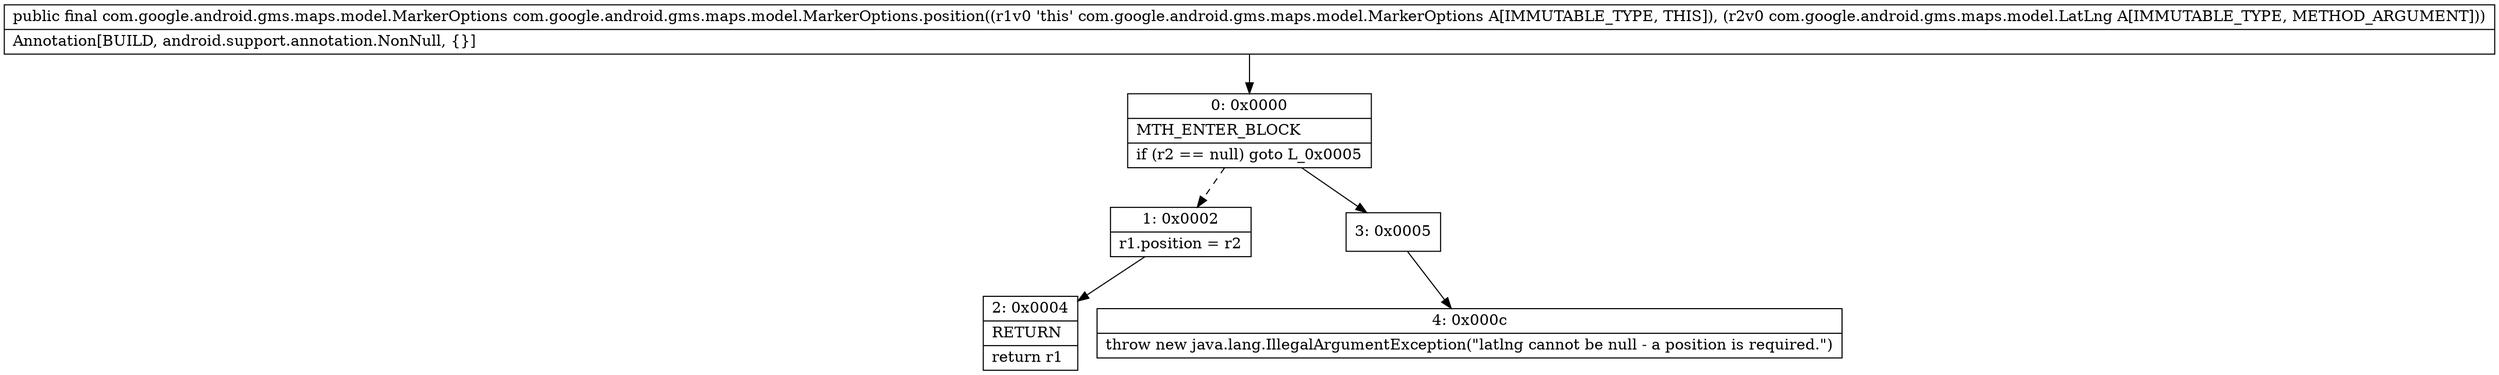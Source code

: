 digraph "CFG forcom.google.android.gms.maps.model.MarkerOptions.position(Lcom\/google\/android\/gms\/maps\/model\/LatLng;)Lcom\/google\/android\/gms\/maps\/model\/MarkerOptions;" {
Node_0 [shape=record,label="{0\:\ 0x0000|MTH_ENTER_BLOCK\l|if (r2 == null) goto L_0x0005\l}"];
Node_1 [shape=record,label="{1\:\ 0x0002|r1.position = r2\l}"];
Node_2 [shape=record,label="{2\:\ 0x0004|RETURN\l|return r1\l}"];
Node_3 [shape=record,label="{3\:\ 0x0005}"];
Node_4 [shape=record,label="{4\:\ 0x000c|throw new java.lang.IllegalArgumentException(\"latlng cannot be null \- a position is required.\")\l}"];
MethodNode[shape=record,label="{public final com.google.android.gms.maps.model.MarkerOptions com.google.android.gms.maps.model.MarkerOptions.position((r1v0 'this' com.google.android.gms.maps.model.MarkerOptions A[IMMUTABLE_TYPE, THIS]), (r2v0 com.google.android.gms.maps.model.LatLng A[IMMUTABLE_TYPE, METHOD_ARGUMENT]))  | Annotation[BUILD, android.support.annotation.NonNull, \{\}]\l}"];
MethodNode -> Node_0;
Node_0 -> Node_1[style=dashed];
Node_0 -> Node_3;
Node_1 -> Node_2;
Node_3 -> Node_4;
}


